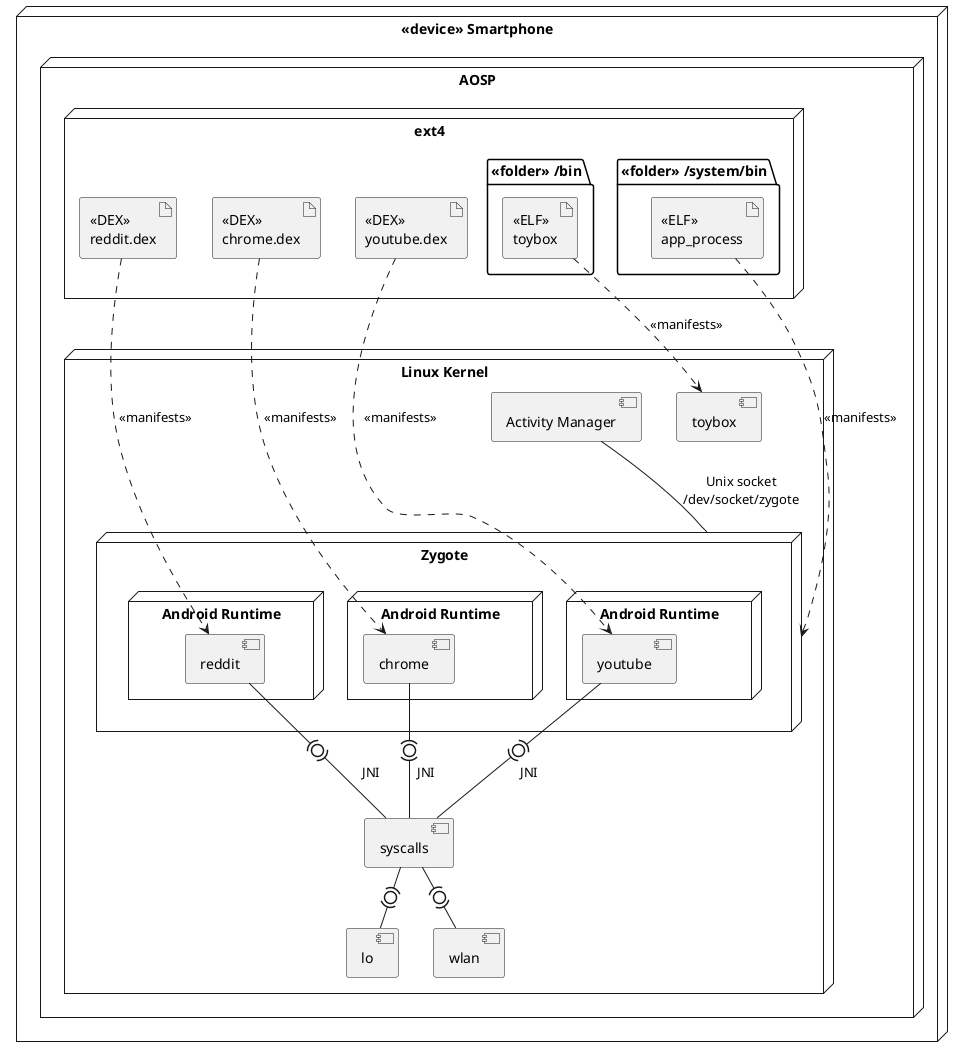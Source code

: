 @startuml
node "<<device>> Smartphone" {
    node AOSP {
        node "ext4" {
            folder "<<folder>> /bin" as bin_f {
                artifact "<<ELF>>\ntoybox" as toybox
            }
            folder "<<folder>> /system/bin" as system_bin_f {
                artifact "<<ELF>>\napp_process" as zygote
            }
            artifact "<<DEX>>\nreddit.dex" as reddit
            artifact "<<DEX>>\nchrome.dex" as chrome
            artifact "<<DEX>>\nyoutube.dex" as youtube
        }

        node "Linux Kernel" {
            [toybox] as toybox_c
            node "Zygote" as zygote_n {
                node "Android Runtime" as art_n_t1 {
                    [reddit] as reddit_c
                }
                node "Android Runtime" as art_n_t2 {
                    [chrome] as chrome_c
                }
                node "Android Runtime" as art_n_t3 {
                    [youtube] as youtube_c
                }
            }

            [lo]
            [wlan]

            [syscalls]

            [Activity Manager] as activity_manager_c
        }
    }
}

toybox -[dashed]-> toybox_c : <<manifests>>
zygote -[dashed]-> zygote_n : <<manifests>>
reddit -[dashed]-> reddit_c : <<manifests>>
chrome -[dashed]-> chrome_c : <<manifests>>
youtube -[dashed]-> youtube_c : <<manifests>>

activity_manager_c -- zygote_n : "Unix socket\n/dev/socket/zygote"

reddit_c -(0)- syscalls : JNI
chrome_c -(0)- syscalls : JNI
youtube_c -(0)- syscalls : JNI

syscalls -(0)- lo
syscalls -(0)- wlan

@enduml
